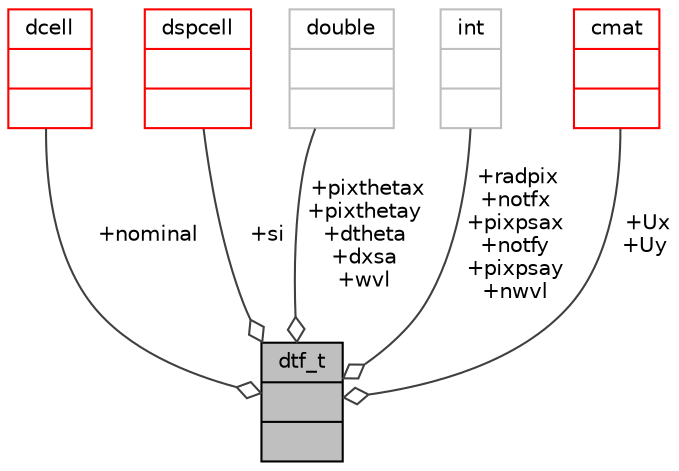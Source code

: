digraph "dtf_t"
{
 // INTERACTIVE_SVG=YES
  bgcolor="transparent";
  edge [fontname="Helvetica",fontsize="10",labelfontname="Helvetica",labelfontsize="10"];
  node [fontname="Helvetica",fontsize="10",shape=record];
  Node1 [label="{dtf_t\n||}",height=0.2,width=0.4,color="black", fillcolor="grey75", style="filled", fontcolor="black"];
  Node2 -> Node1 [color="grey25",fontsize="10",style="solid",label=" +nominal" ,arrowhead="odiamond",fontname="Helvetica"];
  Node2 [label="{dcell\n||}",height=0.2,width=0.4,color="red",URL="$type_8h.html#structdcell"];
  Node16 -> Node1 [color="grey25",fontsize="10",style="solid",label=" +si" ,arrowhead="odiamond",fontname="Helvetica"];
  Node16 [label="{dspcell\n||}",height=0.2,width=0.4,color="red",URL="$type_8h.html#structdspcell"];
  Node13 -> Node1 [color="grey25",fontsize="10",style="solid",label=" +pixthetax\n+pixthetay\n+dtheta\n+dxsa\n+wvl" ,arrowhead="odiamond",fontname="Helvetica"];
  Node13 [label="{double\n||}",height=0.2,width=0.4,color="grey75"];
  Node5 -> Node1 [color="grey25",fontsize="10",style="solid",label=" +radpix\n+notfx\n+pixpsax\n+notfy\n+pixpsay\n+nwvl" ,arrowhead="odiamond",fontname="Helvetica"];
  Node5 [label="{int\n||}",height=0.2,width=0.4,color="grey75"];
  Node18 -> Node1 [color="grey25",fontsize="10",style="solid",label=" +Ux\n+Uy" ,arrowhead="odiamond",fontname="Helvetica"];
  Node18 [label="{cmat\n||}",height=0.2,width=0.4,color="red",URL="$type_8h.html#structcmat"];
}
